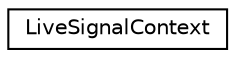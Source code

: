 digraph "Graphical Class Hierarchy"
{
  edge [fontname="Helvetica",fontsize="10",labelfontname="Helvetica",labelfontsize="10"];
  node [fontname="Helvetica",fontsize="10",shape=record];
  rankdir="LR";
  Node0 [label="LiveSignalContext",height=0.2,width=0.4,color="black", fillcolor="white", style="filled",URL="$structLiveSignalContext.html",tooltip="Identifies the information the signals LiveThread::Signals carry. "];
}
